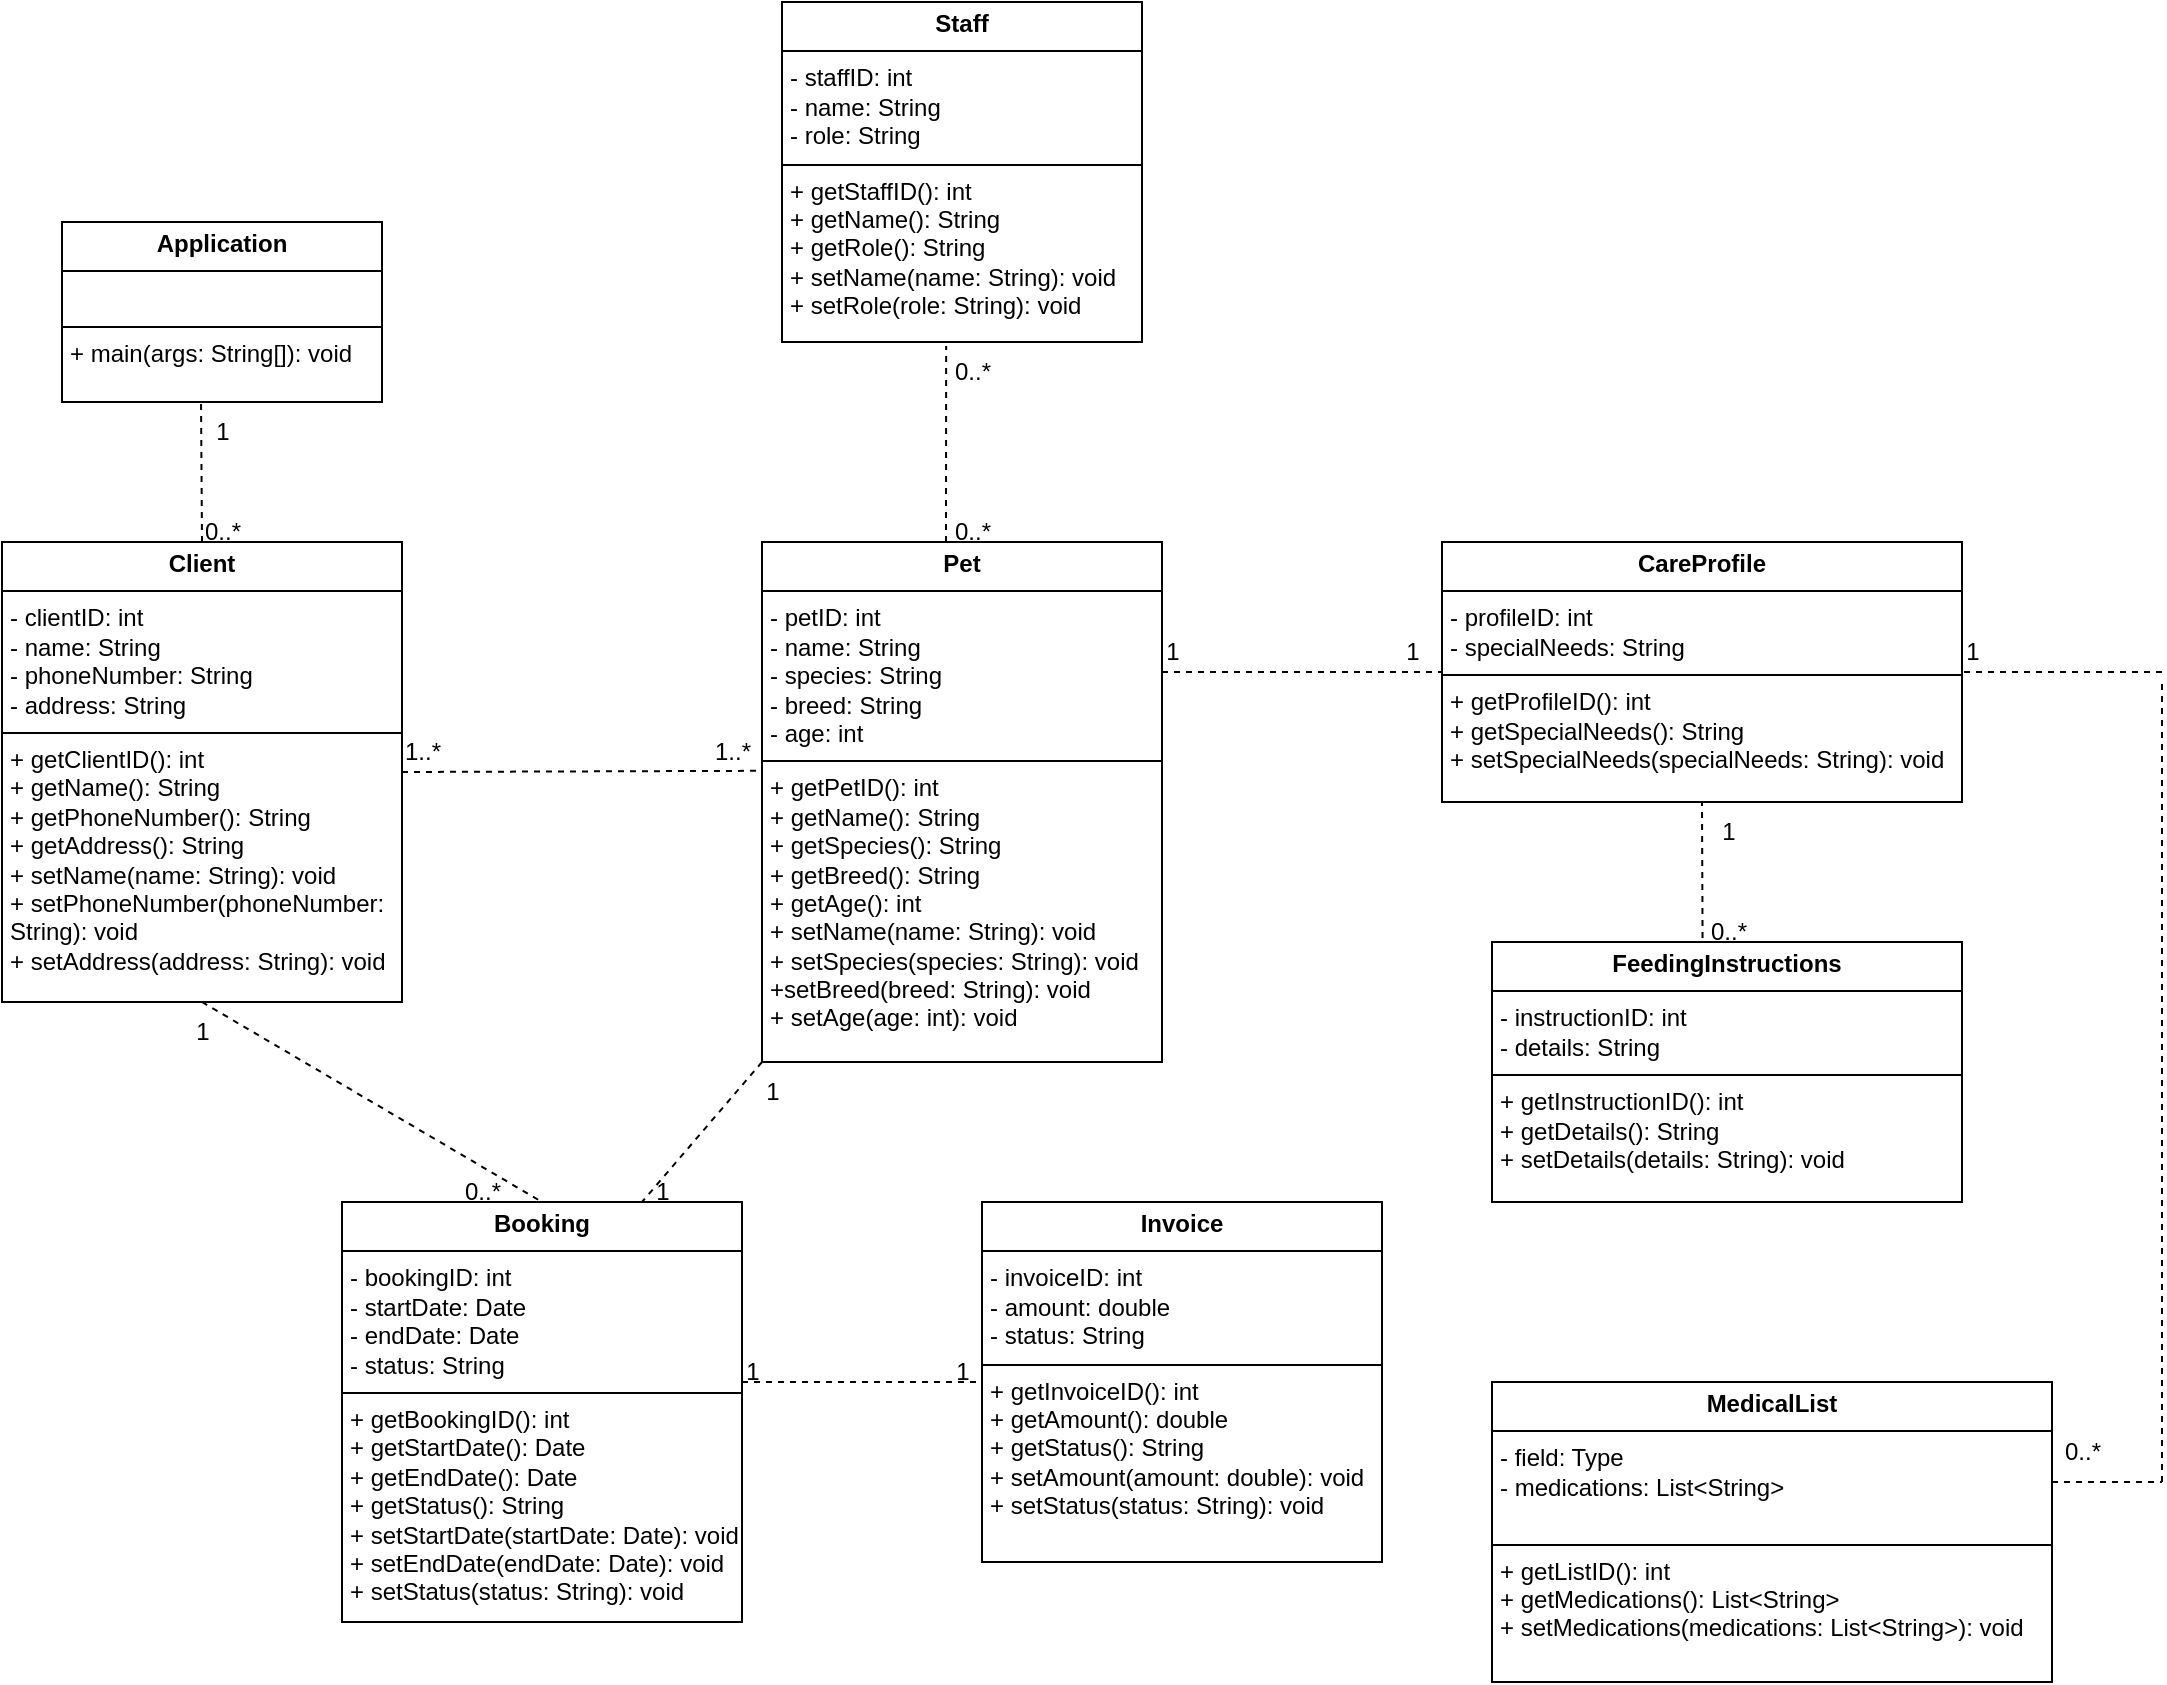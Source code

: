 <mxfile version="24.6.5" type="device">
  <diagram name="Page-1" id="cBwU0vQMwYLN9JC7jJyd">
    <mxGraphModel dx="1591" dy="1805" grid="1" gridSize="10" guides="1" tooltips="1" connect="1" arrows="1" fold="1" page="1" pageScale="1" pageWidth="850" pageHeight="1100" math="0" shadow="0">
      <root>
        <mxCell id="0" />
        <mxCell id="1" parent="0" />
        <mxCell id="Zzfnp66LUNawOQMmvHtu-5" value="&lt;p style=&quot;margin:0px;margin-top:4px;text-align:center;&quot;&gt;&lt;b&gt;Client&lt;/b&gt;&lt;/p&gt;&lt;hr size=&quot;1&quot; style=&quot;border-style:solid;&quot;&gt;&lt;p style=&quot;margin:0px;margin-left:4px;&quot;&gt;-&amp;nbsp;clientID: int&lt;/p&gt;&lt;p style=&quot;margin:0px;margin-left:4px;&quot;&gt;-&amp;nbsp;name: String&lt;/p&gt;&lt;p style=&quot;margin:0px;margin-left:4px;&quot;&gt;-&amp;nbsp;phoneNumber: String&lt;/p&gt;&lt;p style=&quot;margin:0px;margin-left:4px;&quot;&gt;-&amp;nbsp;address: String&lt;/p&gt;&lt;hr size=&quot;1&quot; style=&quot;border-style:solid;&quot;&gt;&lt;p style=&quot;margin:0px;margin-left:4px;&quot;&gt;+&amp;nbsp;getClientID(): int&lt;/p&gt;&lt;p style=&quot;margin:0px;margin-left:4px;&quot;&gt;+&amp;nbsp;getName(): String&lt;/p&gt;&lt;p style=&quot;margin:0px;margin-left:4px;&quot;&gt;+&amp;nbsp;getPhoneNumber(): String&lt;/p&gt;&lt;p style=&quot;margin:0px;margin-left:4px;&quot;&gt;+&amp;nbsp;getAddress(): String&lt;/p&gt;&lt;p style=&quot;margin:0px;margin-left:4px;&quot;&gt;+&amp;nbsp;setName(name: String): void&lt;/p&gt;&lt;p style=&quot;margin:0px;margin-left:4px;&quot;&gt;+&amp;nbsp;setPhoneNumber(phoneNumber: String): void&lt;/p&gt;&lt;p style=&quot;margin:0px;margin-left:4px;&quot;&gt;+&amp;nbsp;setAddress(address: String): void&lt;/p&gt;" style="verticalAlign=top;align=left;overflow=fill;html=1;whiteSpace=wrap;" vertex="1" parent="1">
          <mxGeometry x="40" y="80" width="200" height="230" as="geometry" />
        </mxCell>
        <mxCell id="Zzfnp66LUNawOQMmvHtu-6" value="&lt;p style=&quot;margin:0px;margin-top:4px;text-align:center;&quot;&gt;&lt;b&gt;Pet&lt;/b&gt;&lt;/p&gt;&lt;hr size=&quot;1&quot; style=&quot;border-style:solid;&quot;&gt;&lt;p style=&quot;margin:0px;margin-left:4px;&quot;&gt;-&amp;nbsp;petID: int&lt;/p&gt;&lt;p style=&quot;margin:0px;margin-left:4px;&quot;&gt;-&amp;nbsp;name: String&lt;/p&gt;&lt;p style=&quot;margin:0px;margin-left:4px;&quot;&gt;-&amp;nbsp;species: String&lt;/p&gt;&lt;p style=&quot;margin:0px;margin-left:4px;&quot;&gt;-&amp;nbsp;breed: String&lt;/p&gt;&lt;p style=&quot;margin:0px;margin-left:4px;&quot;&gt;-&amp;nbsp;age: int&lt;/p&gt;&lt;hr size=&quot;1&quot; style=&quot;border-style:solid;&quot;&gt;&lt;p style=&quot;margin:0px;margin-left:4px;&quot;&gt;+ getPetID(): int&lt;/p&gt;&lt;p style=&quot;margin:0px;margin-left:4px;&quot;&gt;+&amp;nbsp;getName(): String&lt;/p&gt;&lt;p style=&quot;margin:0px;margin-left:4px;&quot;&gt;+&amp;nbsp;getSpecies(): String&lt;/p&gt;&lt;p style=&quot;margin:0px;margin-left:4px;&quot;&gt;+&amp;nbsp;getBreed(): String&lt;/p&gt;&lt;p style=&quot;margin:0px;margin-left:4px;&quot;&gt;+&amp;nbsp;getAge(): int&lt;/p&gt;&lt;p style=&quot;margin:0px;margin-left:4px;&quot;&gt;+&amp;nbsp;setName(name: String): void&lt;/p&gt;&lt;p style=&quot;margin:0px;margin-left:4px;&quot;&gt;+&amp;nbsp;setSpecies(species: String): void&lt;/p&gt;&lt;p style=&quot;margin:0px;margin-left:4px;&quot;&gt;+setBreed(breed: String): void&lt;/p&gt;&lt;p style=&quot;margin:0px;margin-left:4px;&quot;&gt;+&amp;nbsp;setAge(age: int): void&lt;/p&gt;" style="verticalAlign=top;align=left;overflow=fill;html=1;whiteSpace=wrap;" vertex="1" parent="1">
          <mxGeometry x="420" y="80" width="200" height="260" as="geometry" />
        </mxCell>
        <mxCell id="Zzfnp66LUNawOQMmvHtu-7" value="&lt;p style=&quot;margin:0px;margin-top:4px;text-align:center;&quot;&gt;&lt;b&gt;Booking&lt;/b&gt;&lt;span style=&quot;color: rgba(0, 0, 0, 0); font-family: monospace; font-size: 0px; text-wrap: nowrap; background-color: initial; text-align: left;&quot;&gt;%3CmxGraphModel%3E%3Croot%3E%3CmxCell%20id%3D%220%22%2F%3E%3CmxCell%20id%3D%221%22%20parent%3D%220%22%2F%3E%3CmxCell%20id%3D%222%22%20value%3D%22%26lt%3Bp%20style%3D%26quot%3Bmargin%3A0px%3Bmargin-top%3A4px%3Btext-align%3Acenter%3B%26quot%3B%26gt%3B%26lt%3Bb%26gt%3BClient%26lt%3B%2Fb%26gt%3B%26lt%3B%2Fp%26gt%3B%26lt%3Bhr%20size%3D%26quot%3B1%26quot%3B%20style%3D%26quot%3Bborder-style%3Asolid%3B%26quot%3B%26gt%3B%26lt%3Bp%20style%3D%26quot%3Bmargin%3A0px%3Bmargin-left%3A4px%3B%26quot%3B%26gt%3B%2B%20field%3A%20Type%26lt%3B%2Fp%26gt%3B%26lt%3Bhr%20size%3D%26quot%3B1%26quot%3B%20style%3D%26quot%3Bborder-style%3Asolid%3B%26quot%3B%26gt%3B%26lt%3Bp%20style%3D%26quot%3Bmargin%3A0px%3Bmargin-left%3A4px%3B%26quot%3B%26gt%3B%2B%20method()%3A%20Type%26lt%3B%2Fp%26gt%3B%22%20style%3D%22verticalAlign%3Dtop%3Balign%3Dleft%3Boverflow%3Dfill%3Bhtml%3D1%3BwhiteSpace%3Dwrap%3B%22%20vertex%3D%221%22%20parent%3D%221%22%3E%3CmxGeometry%20x%3D%2240%22%20y%3D%2240%22%20width%3D%22160%22%20height%3D%2290%22%20as%3D%22geometry%22%2F%3E%3C%2FmxCell%3E%3C%2Froot%3E%3C%2FmxGraphModel%3E&lt;/span&gt;&lt;/p&gt;&lt;hr size=&quot;1&quot; style=&quot;border-style:solid;&quot;&gt;&lt;p style=&quot;margin:0px;margin-left:4px;&quot;&gt;-&amp;nbsp;bookingID: int&lt;/p&gt;&lt;p style=&quot;margin:0px;margin-left:4px;&quot;&gt;-&amp;nbsp;startDate: Date&lt;/p&gt;&lt;p style=&quot;margin:0px;margin-left:4px;&quot;&gt;-&amp;nbsp;endDate: Date&lt;/p&gt;&lt;p style=&quot;margin:0px;margin-left:4px;&quot;&gt;-&amp;nbsp;status: String&lt;/p&gt;&lt;hr size=&quot;1&quot; style=&quot;border-style:solid;&quot;&gt;&lt;p style=&quot;margin:0px;margin-left:4px;&quot;&gt;+&amp;nbsp;getBookingID(): int&lt;/p&gt;&lt;p style=&quot;margin:0px;margin-left:4px;&quot;&gt;+&amp;nbsp;getStartDate(): Date&lt;/p&gt;&lt;p style=&quot;margin:0px;margin-left:4px;&quot;&gt;+&amp;nbsp;getEndDate(): Date&lt;/p&gt;&lt;p style=&quot;margin:0px;margin-left:4px;&quot;&gt;+&amp;nbsp;getStatus(): String&lt;/p&gt;&lt;p style=&quot;margin:0px;margin-left:4px;&quot;&gt;+&amp;nbsp;setStartDate(startDate: Date): void&lt;/p&gt;&lt;p style=&quot;margin:0px;margin-left:4px;&quot;&gt;+&amp;nbsp;setEndDate(endDate: Date): void&lt;/p&gt;&lt;p style=&quot;margin:0px;margin-left:4px;&quot;&gt;+&amp;nbsp;setStatus(status: String): void&lt;/p&gt;" style="verticalAlign=top;align=left;overflow=fill;html=1;whiteSpace=wrap;" vertex="1" parent="1">
          <mxGeometry x="210" y="410" width="200" height="210" as="geometry" />
        </mxCell>
        <mxCell id="Zzfnp66LUNawOQMmvHtu-8" value="&lt;p style=&quot;margin:0px;margin-top:4px;text-align:center;&quot;&gt;&lt;b&gt;Invoice&lt;/b&gt;&lt;/p&gt;&lt;hr size=&quot;1&quot; style=&quot;border-style:solid;&quot;&gt;&lt;p style=&quot;margin:0px;margin-left:4px;&quot;&gt;-&amp;nbsp;invoiceID: int&lt;/p&gt;&lt;p style=&quot;margin:0px;margin-left:4px;&quot;&gt;-&amp;nbsp;amount: double&lt;/p&gt;&lt;p style=&quot;margin:0px;margin-left:4px;&quot;&gt;-&amp;nbsp;status: String&lt;/p&gt;&lt;hr size=&quot;1&quot; style=&quot;border-style:solid;&quot;&gt;&lt;p style=&quot;margin:0px;margin-left:4px;&quot;&gt;+ getInvoiceID(): int&lt;/p&gt;&lt;p style=&quot;margin:0px;margin-left:4px;&quot;&gt;+&amp;nbsp;getAmount(): double&lt;/p&gt;&lt;p style=&quot;margin:0px;margin-left:4px;&quot;&gt;+&amp;nbsp;getStatus(): String&lt;/p&gt;&lt;p style=&quot;margin:0px;margin-left:4px;&quot;&gt;+&amp;nbsp;setAmount(amount: double): void&lt;/p&gt;&lt;p style=&quot;margin:0px;margin-left:4px;&quot;&gt;+&amp;nbsp;setStatus(status: String): void&lt;/p&gt;" style="verticalAlign=top;align=left;overflow=fill;html=1;whiteSpace=wrap;" vertex="1" parent="1">
          <mxGeometry x="530" y="410" width="200" height="180" as="geometry" />
        </mxCell>
        <mxCell id="Zzfnp66LUNawOQMmvHtu-9" value="&lt;p style=&quot;margin:0px;margin-top:4px;text-align:center;&quot;&gt;&lt;b&gt;CareProfile&lt;/b&gt;&lt;/p&gt;&lt;hr size=&quot;1&quot; style=&quot;border-style:solid;&quot;&gt;&lt;p style=&quot;margin:0px;margin-left:4px;&quot;&gt;-&amp;nbsp;profileID: int&lt;/p&gt;&lt;p style=&quot;margin:0px;margin-left:4px;&quot;&gt;-&amp;nbsp;specialNeeds: String&lt;/p&gt;&lt;hr size=&quot;1&quot; style=&quot;border-style:solid;&quot;&gt;&lt;p style=&quot;margin:0px;margin-left:4px;&quot;&gt;+ getProfileID(): int&lt;/p&gt;&lt;p style=&quot;margin:0px;margin-left:4px;&quot;&gt;+&amp;nbsp;getSpecialNeeds(): String&lt;/p&gt;&lt;p style=&quot;margin:0px;margin-left:4px;&quot;&gt;+&amp;nbsp;setSpecialNeeds(specialNeeds: String): void&lt;/p&gt;" style="verticalAlign=top;align=left;overflow=fill;html=1;whiteSpace=wrap;" vertex="1" parent="1">
          <mxGeometry x="760" y="80" width="260" height="130" as="geometry" />
        </mxCell>
        <mxCell id="Zzfnp66LUNawOQMmvHtu-10" value="&lt;p style=&quot;margin:0px;margin-top:4px;text-align:center;&quot;&gt;&lt;b&gt;FeedingInstructions&lt;/b&gt;&lt;/p&gt;&lt;hr size=&quot;1&quot; style=&quot;border-style:solid;&quot;&gt;&lt;p style=&quot;margin:0px;margin-left:4px;&quot;&gt;-&amp;nbsp;instructionID: int&lt;/p&gt;&lt;p style=&quot;margin:0px;margin-left:4px;&quot;&gt;-&amp;nbsp;details: String&lt;/p&gt;&lt;hr size=&quot;1&quot; style=&quot;border-style:solid;&quot;&gt;&lt;p style=&quot;margin:0px;margin-left:4px;&quot;&gt;+ getInstructionID(): int&lt;/p&gt;&lt;p style=&quot;margin:0px;margin-left:4px;&quot;&gt;+&amp;nbsp;getDetails(): String&lt;/p&gt;&lt;p style=&quot;margin:0px;margin-left:4px;&quot;&gt;+&amp;nbsp;setDetails(details: String): void&lt;/p&gt;" style="verticalAlign=top;align=left;overflow=fill;html=1;whiteSpace=wrap;" vertex="1" parent="1">
          <mxGeometry x="785" y="280" width="235" height="130" as="geometry" />
        </mxCell>
        <mxCell id="Zzfnp66LUNawOQMmvHtu-11" value="&lt;p style=&quot;margin:0px;margin-top:4px;text-align:center;&quot;&gt;&lt;b&gt;MedicalList&lt;/b&gt;&lt;/p&gt;&lt;hr size=&quot;1&quot; style=&quot;border-style:solid;&quot;&gt;&lt;p style=&quot;margin:0px;margin-left:4px;&quot;&gt;-&amp;nbsp;&lt;span style=&quot;background-color: initial;&quot;&gt;field: Type&lt;/span&gt;&lt;/p&gt;&lt;p style=&quot;margin:0px;margin-left:4px;&quot;&gt;&lt;span style=&quot;background-color: initial;&quot;&gt;-&amp;nbsp;&lt;/span&gt;&lt;span style=&quot;background-color: initial;&quot;&gt;medications: List&amp;lt;String&amp;gt;&lt;/span&gt;&lt;/p&gt;&lt;div&gt;&lt;span style=&quot;background-color: initial;&quot;&gt;&lt;br&gt;&lt;/span&gt;&lt;/div&gt;&lt;hr size=&quot;1&quot; style=&quot;border-style:solid;&quot;&gt;&lt;p style=&quot;margin:0px;margin-left:4px;&quot;&gt;+ getListID(): int&lt;/p&gt;&lt;p style=&quot;margin:0px;margin-left:4px;&quot;&gt;+&amp;nbsp;getMedications(): List&amp;lt;String&amp;gt;&lt;/p&gt;&lt;p style=&quot;margin:0px;margin-left:4px;&quot;&gt;+&amp;nbsp;setMedications(medications: List&amp;lt;String&amp;gt;): void&lt;/p&gt;" style="verticalAlign=top;align=left;overflow=fill;html=1;whiteSpace=wrap;" vertex="1" parent="1">
          <mxGeometry x="785" y="500" width="280" height="150" as="geometry" />
        </mxCell>
        <mxCell id="Zzfnp66LUNawOQMmvHtu-12" value="&lt;p style=&quot;margin:0px;margin-top:4px;text-align:center;&quot;&gt;&lt;b&gt;Staff&lt;/b&gt;&lt;/p&gt;&lt;hr size=&quot;1&quot; style=&quot;border-style:solid;&quot;&gt;&lt;p style=&quot;margin:0px;margin-left:4px;&quot;&gt;-&amp;nbsp;staffID: int&lt;/p&gt;&lt;p style=&quot;margin:0px;margin-left:4px;&quot;&gt;-&amp;nbsp;name: String&lt;/p&gt;&lt;p style=&quot;margin:0px;margin-left:4px;&quot;&gt;-&amp;nbsp;role: String&lt;/p&gt;&lt;hr size=&quot;1&quot; style=&quot;border-style:solid;&quot;&gt;&lt;p style=&quot;margin:0px;margin-left:4px;&quot;&gt;+ getStaffID(): int&lt;/p&gt;&lt;p style=&quot;margin:0px;margin-left:4px;&quot;&gt;+&amp;nbsp;getName(): String&lt;/p&gt;&lt;p style=&quot;margin:0px;margin-left:4px;&quot;&gt;+&amp;nbsp;getRole(): String&lt;/p&gt;&lt;p style=&quot;margin:0px;margin-left:4px;&quot;&gt;+&amp;nbsp;setName(name: String): void&lt;/p&gt;&lt;p style=&quot;margin:0px;margin-left:4px;&quot;&gt;+&amp;nbsp;setRole(role: String): void&lt;/p&gt;" style="verticalAlign=top;align=left;overflow=fill;html=1;whiteSpace=wrap;" vertex="1" parent="1">
          <mxGeometry x="430" y="-190" width="180" height="170" as="geometry" />
        </mxCell>
        <mxCell id="Zzfnp66LUNawOQMmvHtu-13" value="&lt;p style=&quot;margin:0px;margin-top:4px;text-align:center;&quot;&gt;&lt;b&gt;Application&lt;/b&gt;&lt;/p&gt;&lt;hr size=&quot;1&quot; style=&quot;border-style:solid;&quot;&gt;&lt;p style=&quot;margin:0px;margin-left:4px;&quot;&gt;&lt;br&gt;&lt;/p&gt;&lt;hr size=&quot;1&quot; style=&quot;border-style:solid;&quot;&gt;&lt;p style=&quot;margin:0px;margin-left:4px;&quot;&gt;+ main(args: String[]): void&lt;/p&gt;" style="verticalAlign=top;align=left;overflow=fill;html=1;whiteSpace=wrap;" vertex="1" parent="1">
          <mxGeometry x="70" y="-80" width="160" height="90" as="geometry" />
        </mxCell>
        <mxCell id="Zzfnp66LUNawOQMmvHtu-15" value="" style="endArrow=none;dashed=1;html=1;rounded=0;exitX=1;exitY=0.5;exitDx=0;exitDy=0;entryX=-0.002;entryY=0.44;entryDx=0;entryDy=0;entryPerimeter=0;" edge="1" parent="1" source="Zzfnp66LUNawOQMmvHtu-5" target="Zzfnp66LUNawOQMmvHtu-6">
          <mxGeometry width="50" height="50" relative="1" as="geometry">
            <mxPoint x="370" y="340" as="sourcePoint" />
            <mxPoint x="420" y="290" as="targetPoint" />
          </mxGeometry>
        </mxCell>
        <mxCell id="Zzfnp66LUNawOQMmvHtu-16" value="1..*" style="text;html=1;align=center;verticalAlign=middle;resizable=0;points=[];autosize=1;strokeColor=none;fillColor=none;" vertex="1" parent="1">
          <mxGeometry x="230" y="170" width="40" height="30" as="geometry" />
        </mxCell>
        <mxCell id="Zzfnp66LUNawOQMmvHtu-17" value="1..*" style="text;html=1;align=center;verticalAlign=middle;resizable=0;points=[];autosize=1;strokeColor=none;fillColor=none;" vertex="1" parent="1">
          <mxGeometry x="385" y="170" width="40" height="30" as="geometry" />
        </mxCell>
        <mxCell id="Zzfnp66LUNawOQMmvHtu-18" value="" style="endArrow=none;dashed=1;html=1;rounded=0;exitX=0.5;exitY=1;exitDx=0;exitDy=0;entryX=0.5;entryY=0;entryDx=0;entryDy=0;" edge="1" parent="1" source="Zzfnp66LUNawOQMmvHtu-5" target="Zzfnp66LUNawOQMmvHtu-7">
          <mxGeometry width="50" height="50" relative="1" as="geometry">
            <mxPoint x="250" y="205" as="sourcePoint" />
            <mxPoint x="430" y="204" as="targetPoint" />
          </mxGeometry>
        </mxCell>
        <mxCell id="Zzfnp66LUNawOQMmvHtu-19" value="0..*" style="text;html=1;align=center;verticalAlign=middle;resizable=0;points=[];autosize=1;strokeColor=none;fillColor=none;" vertex="1" parent="1">
          <mxGeometry x="260" y="390" width="40" height="30" as="geometry" />
        </mxCell>
        <mxCell id="Zzfnp66LUNawOQMmvHtu-20" value="1" style="text;html=1;align=center;verticalAlign=middle;resizable=0;points=[];autosize=1;strokeColor=none;fillColor=none;" vertex="1" parent="1">
          <mxGeometry x="125" y="310" width="30" height="30" as="geometry" />
        </mxCell>
        <mxCell id="Zzfnp66LUNawOQMmvHtu-21" value="" style="endArrow=none;dashed=1;html=1;rounded=0;entryX=0.75;entryY=0;entryDx=0;entryDy=0;exitX=0;exitY=1;exitDx=0;exitDy=0;" edge="1" parent="1" source="Zzfnp66LUNawOQMmvHtu-6" target="Zzfnp66LUNawOQMmvHtu-7">
          <mxGeometry width="50" height="50" relative="1" as="geometry">
            <mxPoint x="220" y="440" as="sourcePoint" />
            <mxPoint x="270" y="390" as="targetPoint" />
          </mxGeometry>
        </mxCell>
        <mxCell id="Zzfnp66LUNawOQMmvHtu-22" value="1" style="text;html=1;align=center;verticalAlign=middle;resizable=0;points=[];autosize=1;strokeColor=none;fillColor=none;" vertex="1" parent="1">
          <mxGeometry x="355" y="390" width="30" height="30" as="geometry" />
        </mxCell>
        <mxCell id="Zzfnp66LUNawOQMmvHtu-23" value="1" style="text;html=1;align=center;verticalAlign=middle;resizable=0;points=[];autosize=1;strokeColor=none;fillColor=none;" vertex="1" parent="1">
          <mxGeometry x="410" y="340" width="30" height="30" as="geometry" />
        </mxCell>
        <mxCell id="Zzfnp66LUNawOQMmvHtu-24" value="" style="endArrow=none;dashed=1;html=1;rounded=0;entryX=0;entryY=0.5;entryDx=0;entryDy=0;" edge="1" parent="1" target="Zzfnp66LUNawOQMmvHtu-8">
          <mxGeometry width="50" height="50" relative="1" as="geometry">
            <mxPoint x="410" y="500" as="sourcePoint" />
            <mxPoint x="220" y="450" as="targetPoint" />
          </mxGeometry>
        </mxCell>
        <mxCell id="Zzfnp66LUNawOQMmvHtu-25" value="1" style="text;html=1;align=center;verticalAlign=middle;resizable=0;points=[];autosize=1;strokeColor=none;fillColor=none;" vertex="1" parent="1">
          <mxGeometry x="400" y="480" width="30" height="30" as="geometry" />
        </mxCell>
        <mxCell id="Zzfnp66LUNawOQMmvHtu-26" value="1" style="text;html=1;align=center;verticalAlign=middle;resizable=0;points=[];autosize=1;strokeColor=none;fillColor=none;" vertex="1" parent="1">
          <mxGeometry x="505" y="480" width="30" height="30" as="geometry" />
        </mxCell>
        <mxCell id="Zzfnp66LUNawOQMmvHtu-27" value="" style="endArrow=none;dashed=1;html=1;rounded=0;entryX=0;entryY=0.5;entryDx=0;entryDy=0;exitX=1;exitY=0.25;exitDx=0;exitDy=0;" edge="1" parent="1" source="Zzfnp66LUNawOQMmvHtu-6" target="Zzfnp66LUNawOQMmvHtu-9">
          <mxGeometry width="50" height="50" relative="1" as="geometry">
            <mxPoint x="540" y="270" as="sourcePoint" />
            <mxPoint x="590" y="220" as="targetPoint" />
          </mxGeometry>
        </mxCell>
        <mxCell id="Zzfnp66LUNawOQMmvHtu-28" value="1" style="text;html=1;align=center;verticalAlign=middle;resizable=0;points=[];autosize=1;strokeColor=none;fillColor=none;" vertex="1" parent="1">
          <mxGeometry x="610" y="120" width="30" height="30" as="geometry" />
        </mxCell>
        <mxCell id="Zzfnp66LUNawOQMmvHtu-29" value="1" style="text;html=1;align=center;verticalAlign=middle;resizable=0;points=[];autosize=1;strokeColor=none;fillColor=none;" vertex="1" parent="1">
          <mxGeometry x="730" y="120" width="30" height="30" as="geometry" />
        </mxCell>
        <mxCell id="Zzfnp66LUNawOQMmvHtu-30" value="" style="endArrow=none;dashed=1;html=1;rounded=0;entryX=0.5;entryY=1;entryDx=0;entryDy=0;exitX=0.448;exitY=-0.015;exitDx=0;exitDy=0;exitPerimeter=0;" edge="1" parent="1" source="Zzfnp66LUNawOQMmvHtu-10" target="Zzfnp66LUNawOQMmvHtu-9">
          <mxGeometry width="50" height="50" relative="1" as="geometry">
            <mxPoint x="570" y="400" as="sourcePoint" />
            <mxPoint x="620" y="350" as="targetPoint" />
          </mxGeometry>
        </mxCell>
        <mxCell id="Zzfnp66LUNawOQMmvHtu-31" value="1" style="text;html=1;align=center;verticalAlign=middle;resizable=0;points=[];autosize=1;strokeColor=none;fillColor=none;" vertex="1" parent="1">
          <mxGeometry x="887.5" y="210" width="30" height="30" as="geometry" />
        </mxCell>
        <mxCell id="Zzfnp66LUNawOQMmvHtu-32" value="0..*" style="text;html=1;align=center;verticalAlign=middle;resizable=0;points=[];autosize=1;strokeColor=none;fillColor=none;" vertex="1" parent="1">
          <mxGeometry x="882.5" y="260" width="40" height="30" as="geometry" />
        </mxCell>
        <mxCell id="Zzfnp66LUNawOQMmvHtu-33" value="" style="endArrow=none;dashed=1;html=1;rounded=0;entryX=1;entryY=0.5;entryDx=0;entryDy=0;" edge="1" parent="1" target="Zzfnp66LUNawOQMmvHtu-9">
          <mxGeometry width="50" height="50" relative="1" as="geometry">
            <mxPoint x="1120" y="145" as="sourcePoint" />
            <mxPoint x="510" y="270" as="targetPoint" />
          </mxGeometry>
        </mxCell>
        <mxCell id="Zzfnp66LUNawOQMmvHtu-34" value="" style="endArrow=none;dashed=1;html=1;rounded=0;" edge="1" parent="1">
          <mxGeometry width="50" height="50" relative="1" as="geometry">
            <mxPoint x="1120" y="550" as="sourcePoint" />
            <mxPoint x="1120" y="150" as="targetPoint" />
          </mxGeometry>
        </mxCell>
        <mxCell id="Zzfnp66LUNawOQMmvHtu-36" value="" style="endArrow=none;dashed=1;html=1;rounded=0;" edge="1" parent="1">
          <mxGeometry width="50" height="50" relative="1" as="geometry">
            <mxPoint x="1065" y="550" as="sourcePoint" />
            <mxPoint x="1120" y="550" as="targetPoint" />
          </mxGeometry>
        </mxCell>
        <mxCell id="Zzfnp66LUNawOQMmvHtu-37" value="0..*" style="text;html=1;align=center;verticalAlign=middle;resizable=0;points=[];autosize=1;strokeColor=none;fillColor=none;" vertex="1" parent="1">
          <mxGeometry x="1060" y="520" width="40" height="30" as="geometry" />
        </mxCell>
        <mxCell id="Zzfnp66LUNawOQMmvHtu-38" value="1" style="text;html=1;align=center;verticalAlign=middle;resizable=0;points=[];autosize=1;strokeColor=none;fillColor=none;" vertex="1" parent="1">
          <mxGeometry x="1010" y="120" width="30" height="30" as="geometry" />
        </mxCell>
        <mxCell id="Zzfnp66LUNawOQMmvHtu-39" value="" style="endArrow=none;dashed=1;html=1;rounded=0;entryX=0.456;entryY=1.012;entryDx=0;entryDy=0;entryPerimeter=0;" edge="1" parent="1" target="Zzfnp66LUNawOQMmvHtu-12">
          <mxGeometry width="50" height="50" relative="1" as="geometry">
            <mxPoint x="512" y="80" as="sourcePoint" />
            <mxPoint x="540" y="80" as="targetPoint" />
          </mxGeometry>
        </mxCell>
        <mxCell id="Zzfnp66LUNawOQMmvHtu-40" value="0..*" style="text;html=1;align=center;verticalAlign=middle;resizable=0;points=[];autosize=1;strokeColor=none;fillColor=none;" vertex="1" parent="1">
          <mxGeometry x="505" y="-20" width="40" height="30" as="geometry" />
        </mxCell>
        <mxCell id="Zzfnp66LUNawOQMmvHtu-41" value="0..*" style="text;html=1;align=center;verticalAlign=middle;resizable=0;points=[];autosize=1;strokeColor=none;fillColor=none;" vertex="1" parent="1">
          <mxGeometry x="505" y="60" width="40" height="30" as="geometry" />
        </mxCell>
        <mxCell id="Zzfnp66LUNawOQMmvHtu-42" value="" style="endArrow=none;dashed=1;html=1;rounded=0;entryX=0.456;entryY=1.012;entryDx=0;entryDy=0;entryPerimeter=0;" edge="1" parent="1">
          <mxGeometry width="50" height="50" relative="1" as="geometry">
            <mxPoint x="140" y="80" as="sourcePoint" />
            <mxPoint x="139.52" y="10" as="targetPoint" />
          </mxGeometry>
        </mxCell>
        <mxCell id="Zzfnp66LUNawOQMmvHtu-43" value="1" style="text;html=1;align=center;verticalAlign=middle;resizable=0;points=[];autosize=1;strokeColor=none;fillColor=none;" vertex="1" parent="1">
          <mxGeometry x="135" y="10" width="30" height="30" as="geometry" />
        </mxCell>
        <mxCell id="Zzfnp66LUNawOQMmvHtu-44" value="0..*" style="text;html=1;align=center;verticalAlign=middle;resizable=0;points=[];autosize=1;strokeColor=none;fillColor=none;" vertex="1" parent="1">
          <mxGeometry x="130" y="60" width="40" height="30" as="geometry" />
        </mxCell>
      </root>
    </mxGraphModel>
  </diagram>
</mxfile>
